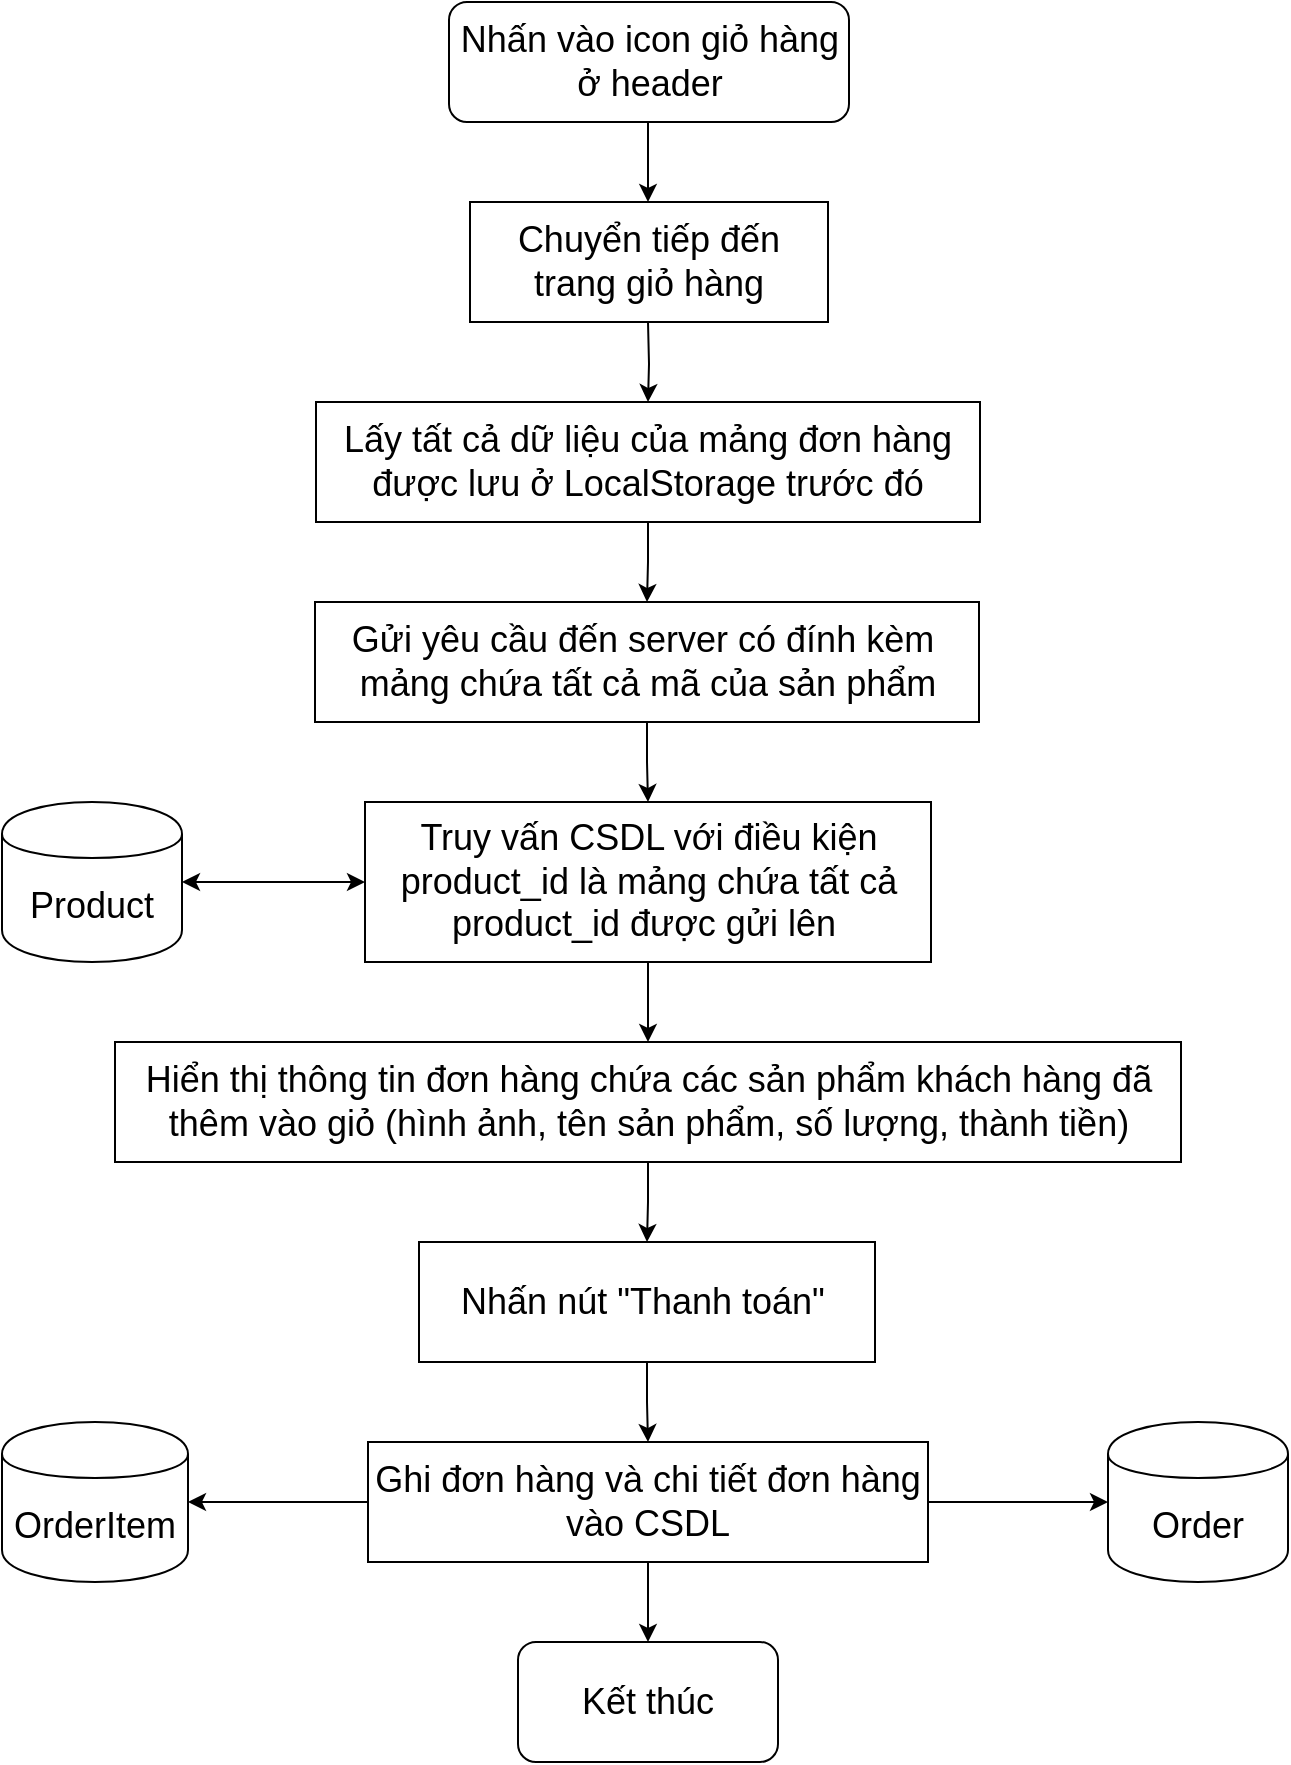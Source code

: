 <mxfile version="12.3.9" type="device" pages="1"><diagram id="t7Uv01v_7BSZh-DHNk9f" name="Page-1"><mxGraphModel dx="1483" dy="759" grid="1" gridSize="10" guides="1" tooltips="1" connect="1" arrows="1" fold="1" page="1" pageScale="1" pageWidth="827" pageHeight="1169" math="0" shadow="0"><root><mxCell id="0"/><mxCell id="1" parent="0"/><mxCell id="K16IaoqVqVtv8Gc3aVmw-1" value="" style="edgeStyle=orthogonalEdgeStyle;rounded=0;orthogonalLoop=1;jettySize=auto;html=1;" edge="1" parent="1" source="K16IaoqVqVtv8Gc3aVmw-2"><mxGeometry relative="1" as="geometry"><mxPoint x="413" y="110" as="targetPoint"/></mxGeometry></mxCell><mxCell id="K16IaoqVqVtv8Gc3aVmw-2" value="Nhấn vào icon giỏ hàng ở header" style="rounded=1;whiteSpace=wrap;html=1;fontSize=18;" vertex="1" parent="1"><mxGeometry x="313.5" y="10" width="200" height="60" as="geometry"/></mxCell><mxCell id="K16IaoqVqVtv8Gc3aVmw-35" value="" style="edgeStyle=orthogonalEdgeStyle;rounded=0;orthogonalLoop=1;jettySize=auto;html=1;" edge="1" parent="1" source="K16IaoqVqVtv8Gc3aVmw-9" target="K16IaoqVqVtv8Gc3aVmw-33"><mxGeometry relative="1" as="geometry"/></mxCell><mxCell id="K16IaoqVqVtv8Gc3aVmw-9" value="&lt;span style=&quot;white-space: normal&quot;&gt;Nhấn nút &quot;Thanh toán&quot;&amp;nbsp;&lt;br&gt;&lt;/span&gt;" style="rounded=0;whiteSpace=wrap;html=1;fontSize=18;" vertex="1" parent="1"><mxGeometry x="298.5" y="630" width="228" height="60" as="geometry"/></mxCell><mxCell id="K16IaoqVqVtv8Gc3aVmw-10" value="" style="edgeStyle=orthogonalEdgeStyle;rounded=0;orthogonalLoop=1;jettySize=auto;html=1;" edge="1" parent="1" target="K16IaoqVqVtv8Gc3aVmw-22"><mxGeometry relative="1" as="geometry"><mxPoint x="413" y="170" as="sourcePoint"/></mxGeometry></mxCell><mxCell id="K16IaoqVqVtv8Gc3aVmw-12" value="Kết thúc" style="rounded=1;whiteSpace=wrap;html=1;fontSize=18;" vertex="1" parent="1"><mxGeometry x="348" y="830" width="130" height="60" as="geometry"/></mxCell><mxCell id="K16IaoqVqVtv8Gc3aVmw-19" value="" style="edgeStyle=orthogonalEdgeStyle;rounded=0;orthogonalLoop=1;jettySize=auto;html=1;" edge="1" parent="1" source="K16IaoqVqVtv8Gc3aVmw-20" target="K16IaoqVqVtv8Gc3aVmw-25"><mxGeometry relative="1" as="geometry"/></mxCell><mxCell id="K16IaoqVqVtv8Gc3aVmw-20" value="Truy vấn CSDL với điều kiện product_id là mảng chứa tất cả product_id được gửi lên&amp;nbsp;" style="rounded=0;whiteSpace=wrap;html=1;fontSize=18;" vertex="1" parent="1"><mxGeometry x="271.5" y="410" width="283" height="80" as="geometry"/></mxCell><mxCell id="K16IaoqVqVtv8Gc3aVmw-29" value="" style="edgeStyle=orthogonalEdgeStyle;rounded=0;orthogonalLoop=1;jettySize=auto;html=1;" edge="1" parent="1" source="K16IaoqVqVtv8Gc3aVmw-22" target="K16IaoqVqVtv8Gc3aVmw-28"><mxGeometry relative="1" as="geometry"/></mxCell><mxCell id="K16IaoqVqVtv8Gc3aVmw-22" value="&lt;span style=&quot;font-size: 18px&quot;&gt;Lấy tất cả dữ liệu của mảng đơn hàng được lưu ở LocalStorage trước đó&lt;/span&gt;" style="rounded=0;whiteSpace=wrap;html=1;" vertex="1" parent="1"><mxGeometry x="247" y="210" width="332" height="60" as="geometry"/></mxCell><mxCell id="K16IaoqVqVtv8Gc3aVmw-23" value="Product" style="shape=cylinder;whiteSpace=wrap;html=1;boundedLbl=1;backgroundOutline=1;fontSize=18;" vertex="1" parent="1"><mxGeometry x="90" y="410" width="90" height="80" as="geometry"/></mxCell><mxCell id="K16IaoqVqVtv8Gc3aVmw-31" value="" style="edgeStyle=orthogonalEdgeStyle;rounded=0;orthogonalLoop=1;jettySize=auto;html=1;" edge="1" parent="1" source="K16IaoqVqVtv8Gc3aVmw-25" target="K16IaoqVqVtv8Gc3aVmw-9"><mxGeometry relative="1" as="geometry"/></mxCell><mxCell id="K16IaoqVqVtv8Gc3aVmw-25" value="Hiển thị thông tin đơn hàng chứa các sản phẩm khách hàng đã thêm vào giỏ (hình ảnh, tên sản phẩm, số lượng, thành tiền)" style="rounded=0;whiteSpace=wrap;html=1;fontSize=18;" vertex="1" parent="1"><mxGeometry x="146.5" y="530" width="533" height="60" as="geometry"/></mxCell><mxCell id="K16IaoqVqVtv8Gc3aVmw-26" value="" style="endArrow=classic;startArrow=classic;html=1;entryX=0;entryY=0.5;entryDx=0;entryDy=0;exitX=1;exitY=0.5;exitDx=0;exitDy=0;" edge="1" parent="1" source="K16IaoqVqVtv8Gc3aVmw-23" target="K16IaoqVqVtv8Gc3aVmw-20"><mxGeometry width="50" height="50" relative="1" as="geometry"><mxPoint x="100" y="660" as="sourcePoint"/><mxPoint x="160" y="640" as="targetPoint"/></mxGeometry></mxCell><mxCell id="K16IaoqVqVtv8Gc3aVmw-27" value="Chuyển tiếp đến trang giỏ hàng" style="rounded=0;whiteSpace=wrap;html=1;fontSize=18;" vertex="1" parent="1"><mxGeometry x="324" y="110" width="179" height="60" as="geometry"/></mxCell><mxCell id="K16IaoqVqVtv8Gc3aVmw-30" value="" style="edgeStyle=orthogonalEdgeStyle;rounded=0;orthogonalLoop=1;jettySize=auto;html=1;" edge="1" parent="1" source="K16IaoqVqVtv8Gc3aVmw-28" target="K16IaoqVqVtv8Gc3aVmw-20"><mxGeometry relative="1" as="geometry"/></mxCell><mxCell id="K16IaoqVqVtv8Gc3aVmw-28" value="&lt;span style=&quot;font-size: 18px ; white-space: normal&quot;&gt;Gửi yêu cầu đến server có đính kèm&amp;nbsp;&lt;/span&gt;&lt;br style=&quot;font-size: 18px ; white-space: normal&quot;&gt;&lt;span style=&quot;font-size: 18px ; white-space: normal&quot;&gt;mảng chứa tất cả mã của sản phẩm&lt;/span&gt;" style="rounded=0;whiteSpace=wrap;html=1;" vertex="1" parent="1"><mxGeometry x="246.5" y="310" width="332" height="60" as="geometry"/></mxCell><mxCell id="K16IaoqVqVtv8Gc3aVmw-32" value="" style="edgeStyle=orthogonalEdgeStyle;rounded=0;orthogonalLoop=1;jettySize=auto;html=1;fontSize=18;entryX=0;entryY=0.5;entryDx=0;entryDy=0;" edge="1" parent="1" source="K16IaoqVqVtv8Gc3aVmw-33" target="K16IaoqVqVtv8Gc3aVmw-34"><mxGeometry relative="1" as="geometry"><mxPoint x="633" y="760" as="targetPoint"/></mxGeometry></mxCell><mxCell id="K16IaoqVqVtv8Gc3aVmw-36" value="" style="edgeStyle=orthogonalEdgeStyle;rounded=0;orthogonalLoop=1;jettySize=auto;html=1;" edge="1" parent="1" source="K16IaoqVqVtv8Gc3aVmw-33" target="K16IaoqVqVtv8Gc3aVmw-12"><mxGeometry relative="1" as="geometry"/></mxCell><mxCell id="K16IaoqVqVtv8Gc3aVmw-42" value="" style="edgeStyle=orthogonalEdgeStyle;rounded=0;orthogonalLoop=1;jettySize=auto;html=1;entryX=1;entryY=0.5;entryDx=0;entryDy=0;" edge="1" parent="1" source="K16IaoqVqVtv8Gc3aVmw-33" target="K16IaoqVqVtv8Gc3aVmw-38"><mxGeometry relative="1" as="geometry"><mxPoint x="193" y="760" as="targetPoint"/></mxGeometry></mxCell><mxCell id="K16IaoqVqVtv8Gc3aVmw-33" value="&lt;span style=&quot;white-space: normal&quot;&gt;Ghi đơn hàng và chi tiết đơn hàng vào CSDL&lt;/span&gt;" style="rounded=0;whiteSpace=wrap;html=1;fontSize=18;" vertex="1" parent="1"><mxGeometry x="273" y="730" width="280" height="60" as="geometry"/></mxCell><mxCell id="K16IaoqVqVtv8Gc3aVmw-34" value="Order" style="shape=cylinder;whiteSpace=wrap;html=1;boundedLbl=1;backgroundOutline=1;fontSize=18;" vertex="1" parent="1"><mxGeometry x="643" y="720" width="90" height="80" as="geometry"/></mxCell><mxCell id="K16IaoqVqVtv8Gc3aVmw-38" value="OrderItem" style="shape=cylinder;whiteSpace=wrap;html=1;boundedLbl=1;backgroundOutline=1;fontSize=18;" vertex="1" parent="1"><mxGeometry x="90" y="720" width="93" height="80" as="geometry"/></mxCell></root></mxGraphModel></diagram></mxfile>